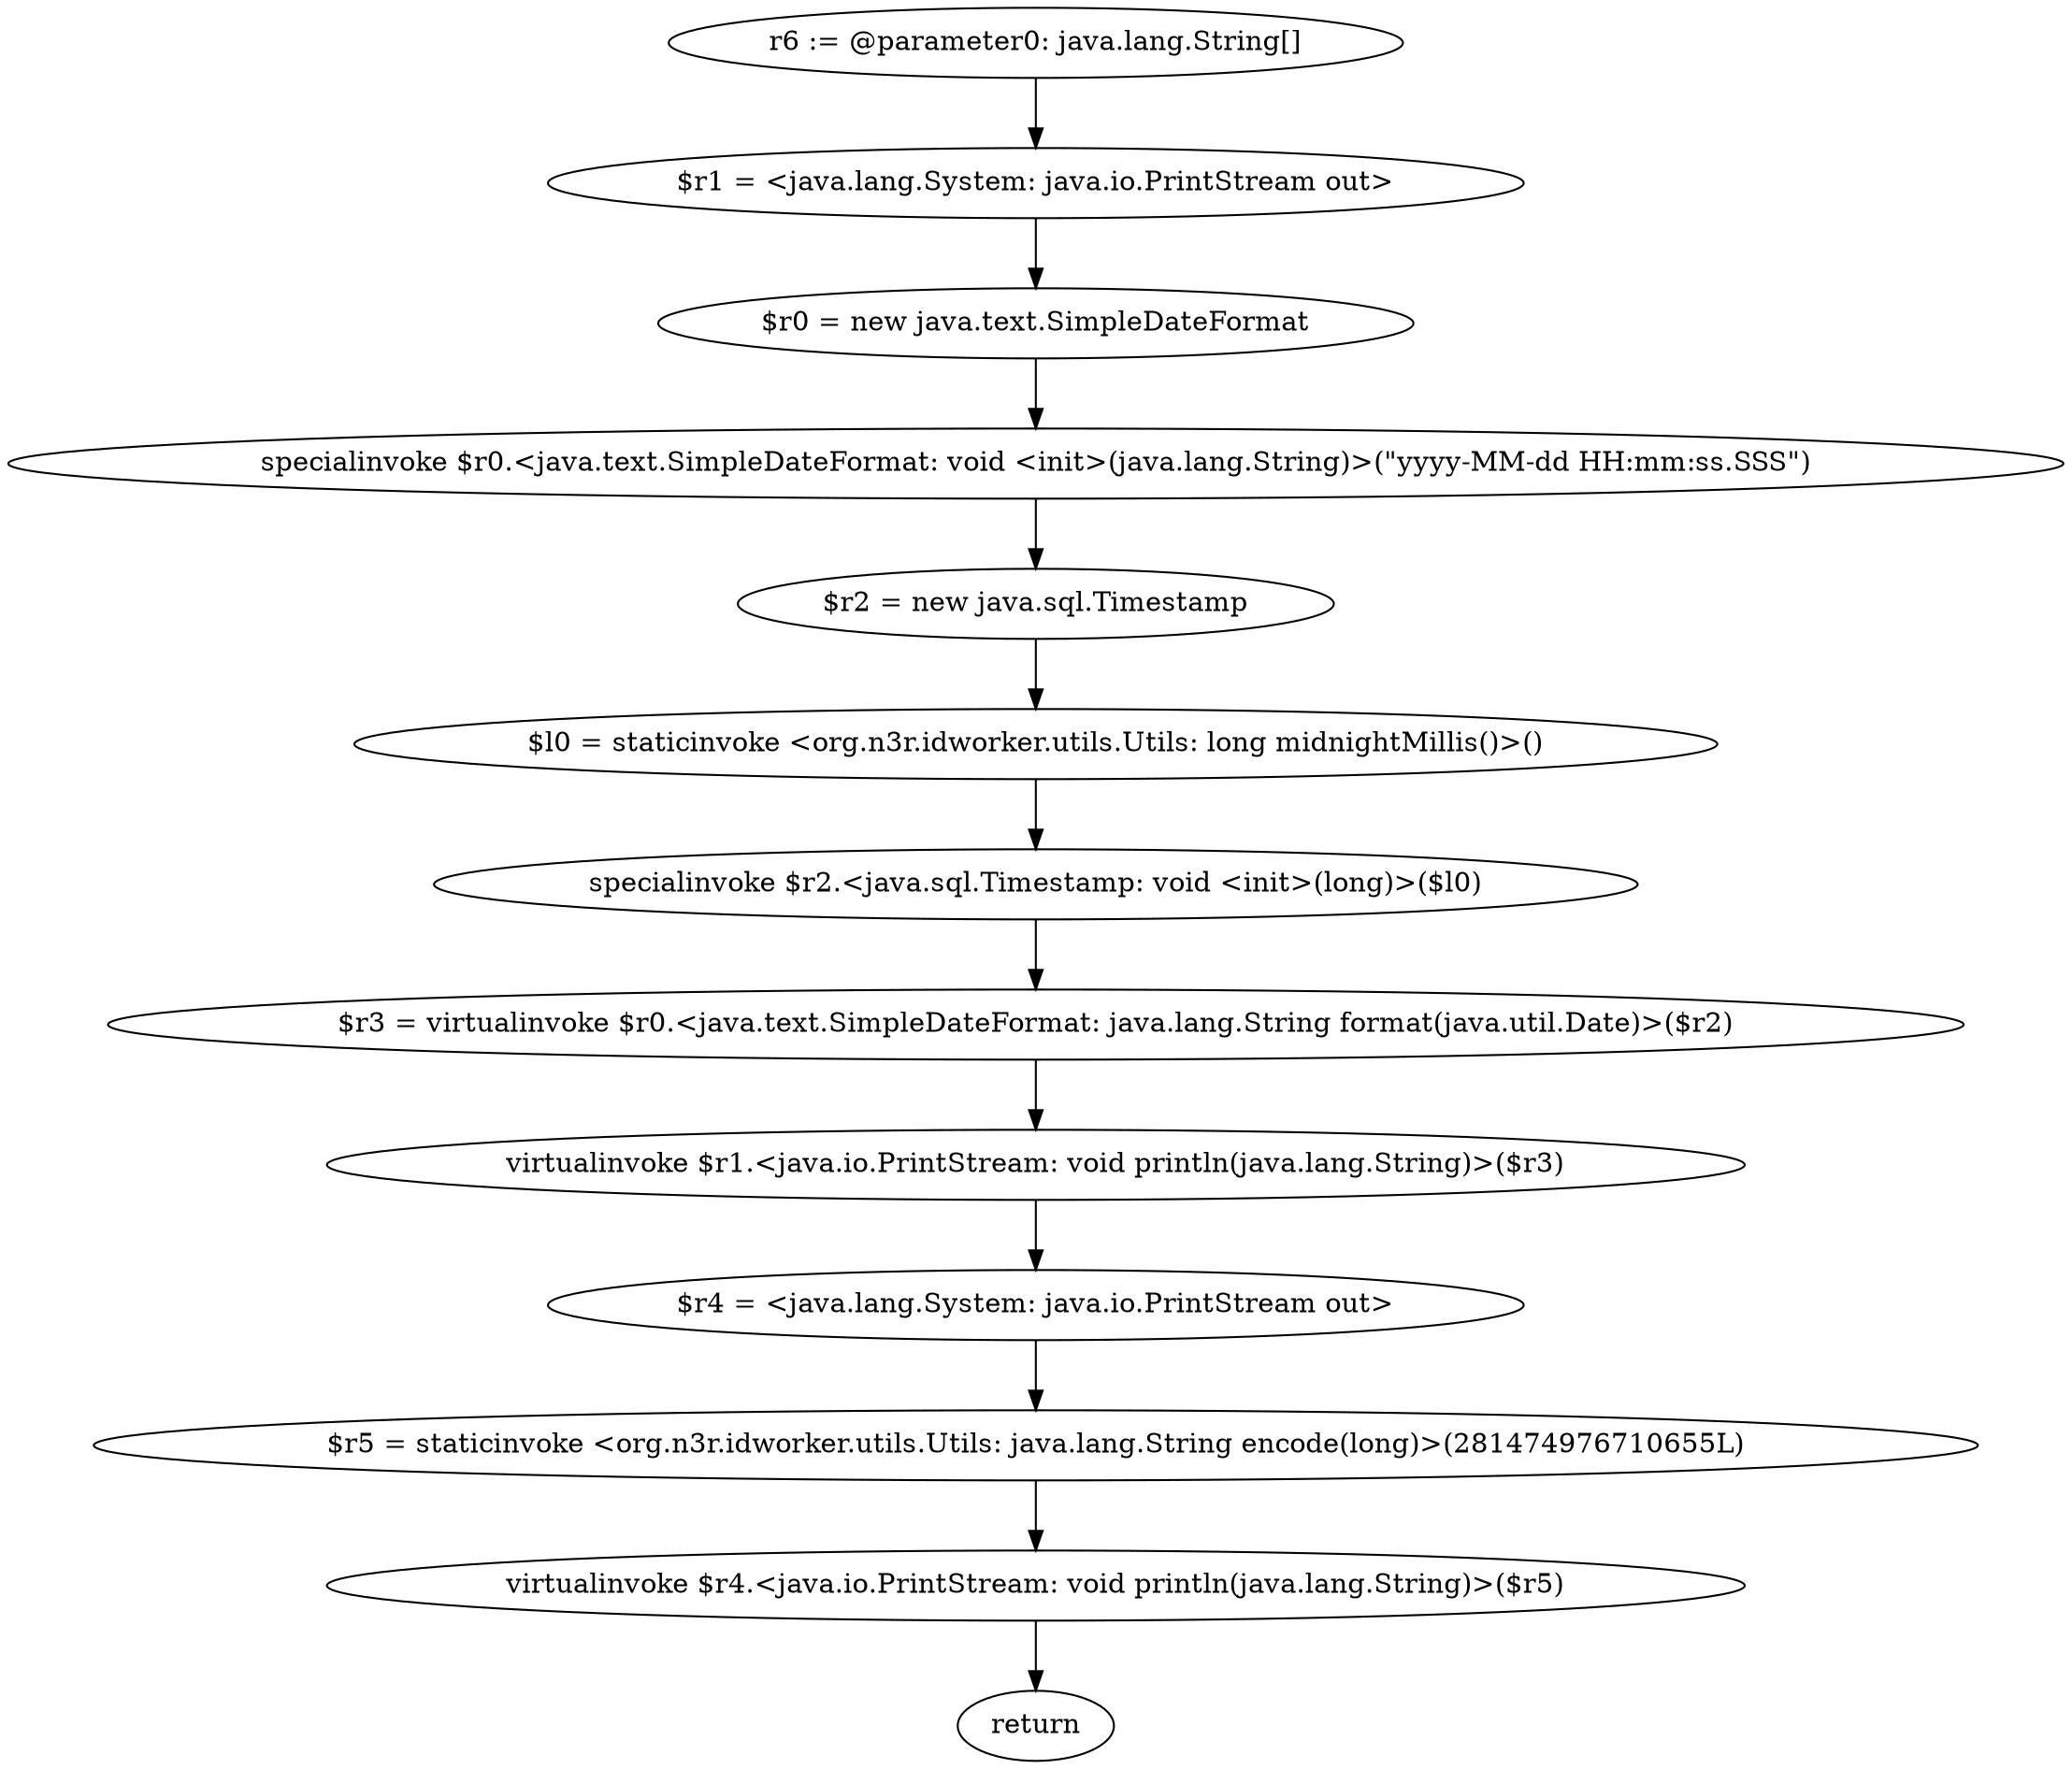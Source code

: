 digraph "unitGraph" {
    "r6 := @parameter0: java.lang.String[]"
    "$r1 = <java.lang.System: java.io.PrintStream out>"
    "$r0 = new java.text.SimpleDateFormat"
    "specialinvoke $r0.<java.text.SimpleDateFormat: void <init>(java.lang.String)>(\"yyyy-MM-dd HH:mm:ss.SSS\")"
    "$r2 = new java.sql.Timestamp"
    "$l0 = staticinvoke <org.n3r.idworker.utils.Utils: long midnightMillis()>()"
    "specialinvoke $r2.<java.sql.Timestamp: void <init>(long)>($l0)"
    "$r3 = virtualinvoke $r0.<java.text.SimpleDateFormat: java.lang.String format(java.util.Date)>($r2)"
    "virtualinvoke $r1.<java.io.PrintStream: void println(java.lang.String)>($r3)"
    "$r4 = <java.lang.System: java.io.PrintStream out>"
    "$r5 = staticinvoke <org.n3r.idworker.utils.Utils: java.lang.String encode(long)>(281474976710655L)"
    "virtualinvoke $r4.<java.io.PrintStream: void println(java.lang.String)>($r5)"
    "return"
    "r6 := @parameter0: java.lang.String[]"->"$r1 = <java.lang.System: java.io.PrintStream out>";
    "$r1 = <java.lang.System: java.io.PrintStream out>"->"$r0 = new java.text.SimpleDateFormat";
    "$r0 = new java.text.SimpleDateFormat"->"specialinvoke $r0.<java.text.SimpleDateFormat: void <init>(java.lang.String)>(\"yyyy-MM-dd HH:mm:ss.SSS\")";
    "specialinvoke $r0.<java.text.SimpleDateFormat: void <init>(java.lang.String)>(\"yyyy-MM-dd HH:mm:ss.SSS\")"->"$r2 = new java.sql.Timestamp";
    "$r2 = new java.sql.Timestamp"->"$l0 = staticinvoke <org.n3r.idworker.utils.Utils: long midnightMillis()>()";
    "$l0 = staticinvoke <org.n3r.idworker.utils.Utils: long midnightMillis()>()"->"specialinvoke $r2.<java.sql.Timestamp: void <init>(long)>($l0)";
    "specialinvoke $r2.<java.sql.Timestamp: void <init>(long)>($l0)"->"$r3 = virtualinvoke $r0.<java.text.SimpleDateFormat: java.lang.String format(java.util.Date)>($r2)";
    "$r3 = virtualinvoke $r0.<java.text.SimpleDateFormat: java.lang.String format(java.util.Date)>($r2)"->"virtualinvoke $r1.<java.io.PrintStream: void println(java.lang.String)>($r3)";
    "virtualinvoke $r1.<java.io.PrintStream: void println(java.lang.String)>($r3)"->"$r4 = <java.lang.System: java.io.PrintStream out>";
    "$r4 = <java.lang.System: java.io.PrintStream out>"->"$r5 = staticinvoke <org.n3r.idworker.utils.Utils: java.lang.String encode(long)>(281474976710655L)";
    "$r5 = staticinvoke <org.n3r.idworker.utils.Utils: java.lang.String encode(long)>(281474976710655L)"->"virtualinvoke $r4.<java.io.PrintStream: void println(java.lang.String)>($r5)";
    "virtualinvoke $r4.<java.io.PrintStream: void println(java.lang.String)>($r5)"->"return";
}
